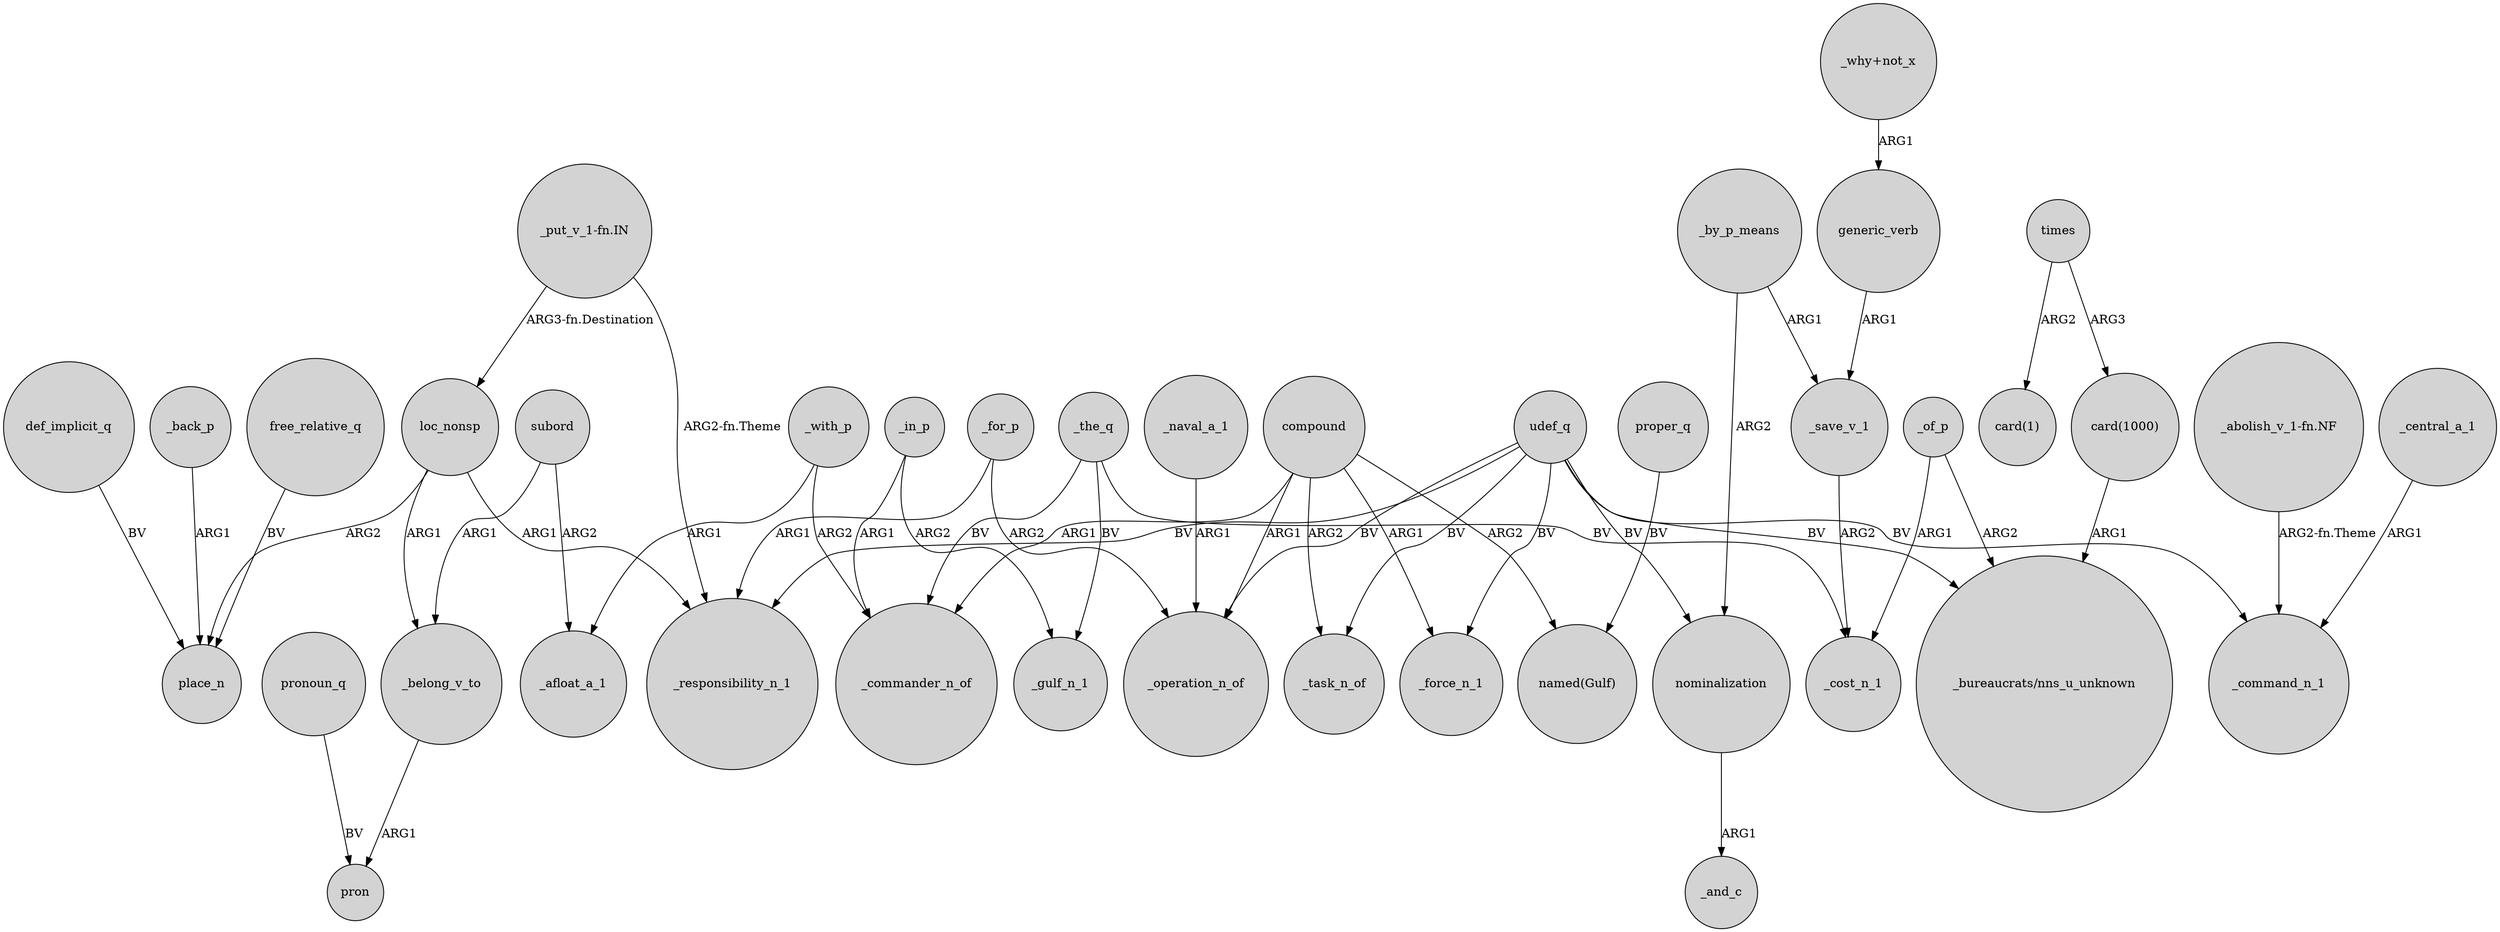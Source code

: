 digraph {
	node [shape=circle style=filled]
	udef_q -> _responsibility_n_1 [label=BV]
	generic_verb -> _save_v_1 [label=ARG1]
	compound -> _operation_n_of [label=ARG1]
	subord -> _afloat_a_1 [label=ARG2]
	_with_p -> _afloat_a_1 [label=ARG1]
	udef_q -> _command_n_1 [label=BV]
	udef_q -> _force_n_1 [label=BV]
	_by_p_means -> nominalization [label=ARG2]
	_with_p -> _commander_n_of [label=ARG2]
	_the_q -> _commander_n_of [label=BV]
	udef_q -> _task_n_of [label=BV]
	"card(1000)" -> "_bureaucrats/nns_u_unknown" [label=ARG1]
	"_put_v_1-fn.IN" -> loc_nonsp [label="ARG3-fn.Destination"]
	compound -> "named(Gulf)" [label=ARG2]
	compound -> _force_n_1 [label=ARG1]
	nominalization -> _and_c [label=ARG1]
	_in_p -> _gulf_n_1 [label=ARG2]
	def_implicit_q -> place_n [label=BV]
	_belong_v_to -> pron [label=ARG1]
	_the_q -> _gulf_n_1 [label=BV]
	subord -> _belong_v_to [label=ARG1]
	_by_p_means -> _save_v_1 [label=ARG1]
	_the_q -> _cost_n_1 [label=BV]
	_of_p -> _cost_n_1 [label=ARG1]
	pronoun_q -> pron [label=BV]
	compound -> _task_n_of [label=ARG2]
	times -> "card(1)" [label=ARG2]
	"_abolish_v_1-fn.NF" -> _command_n_1 [label="ARG2-fn.Theme"]
	_naval_a_1 -> _operation_n_of [label=ARG1]
	udef_q -> "_bureaucrats/nns_u_unknown" [label=BV]
	compound -> _commander_n_of [label=ARG1]
	"_why+not_x" -> generic_verb [label=ARG1]
	_save_v_1 -> _cost_n_1 [label=ARG2]
	udef_q -> nominalization [label=BV]
	_of_p -> "_bureaucrats/nns_u_unknown" [label=ARG2]
	loc_nonsp -> _responsibility_n_1 [label=ARG1]
	_in_p -> _commander_n_of [label=ARG1]
	_for_p -> _operation_n_of [label=ARG2]
	loc_nonsp -> place_n [label=ARG2]
	_back_p -> place_n [label=ARG1]
	_for_p -> _responsibility_n_1 [label=ARG1]
	proper_q -> "named(Gulf)" [label=BV]
	free_relative_q -> place_n [label=BV]
	loc_nonsp -> _belong_v_to [label=ARG1]
	udef_q -> _operation_n_of [label=BV]
	"_put_v_1-fn.IN" -> _responsibility_n_1 [label="ARG2-fn.Theme"]
	_central_a_1 -> _command_n_1 [label=ARG1]
	times -> "card(1000)" [label=ARG3]
}
